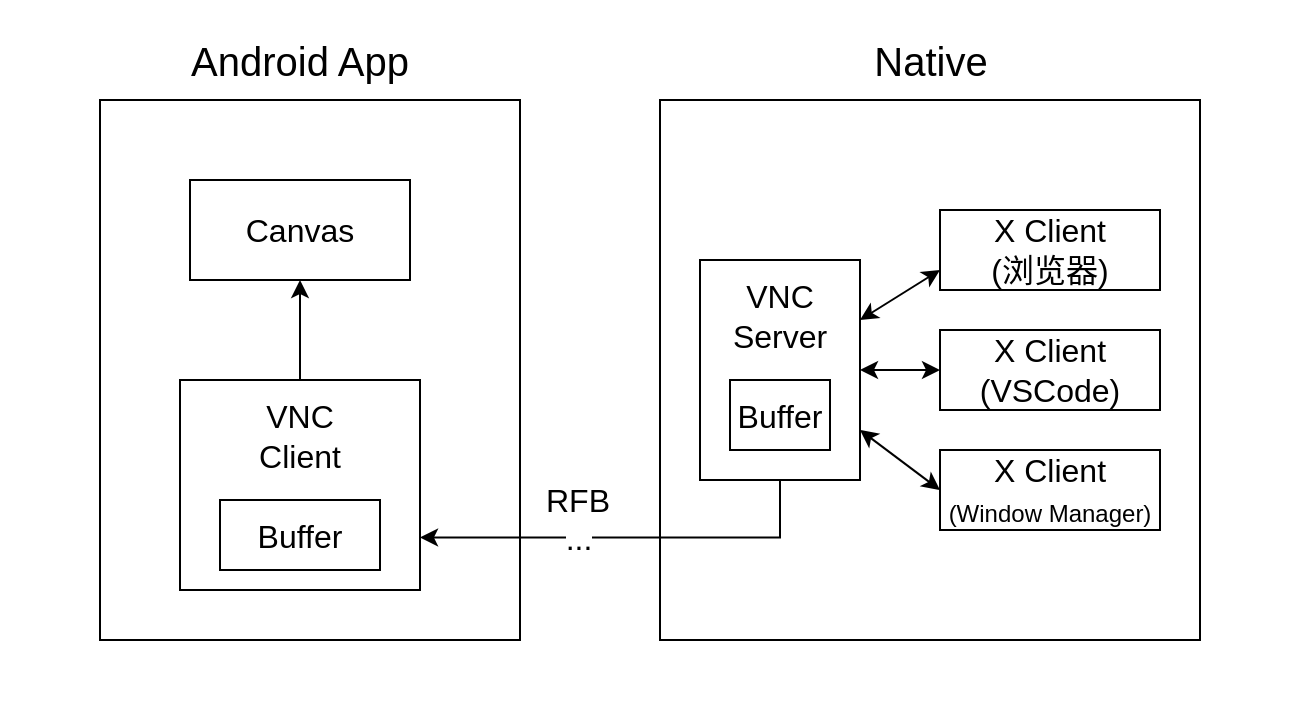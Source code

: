 <mxfile version="14.5.1" type="device"><diagram id="wrD-Q9_OP9PG1Dqzf-RR" name="第 1 页"><mxGraphModel dx="1106" dy="795" grid="1" gridSize="10" guides="1" tooltips="1" connect="1" arrows="1" fold="1" page="1" pageScale="1" pageWidth="1169" pageHeight="827" math="0" shadow="0"><root><mxCell id="0"/><mxCell id="1" parent="0"/><mxCell id="Do0zKLjzMRvfoXYwxuN3-30" value="" style="rounded=0;whiteSpace=wrap;html=1;fontSize=16;strokeColor=none;" vertex="1" parent="1"><mxGeometry x="270" y="40" width="650" height="360" as="geometry"/></mxCell><mxCell id="Do0zKLjzMRvfoXYwxuN3-2" value="" style="rounded=0;whiteSpace=wrap;html=1;" vertex="1" parent="1"><mxGeometry x="320" y="90" width="210" height="270" as="geometry"/></mxCell><mxCell id="Do0zKLjzMRvfoXYwxuN3-3" value="" style="rounded=0;whiteSpace=wrap;html=1;" vertex="1" parent="1"><mxGeometry x="600" y="90" width="270" height="270" as="geometry"/></mxCell><mxCell id="Do0zKLjzMRvfoXYwxuN3-4" value="Android App" style="text;html=1;strokeColor=none;fillColor=none;align=center;verticalAlign=middle;whiteSpace=wrap;rounded=0;fontSize=20;" vertex="1" parent="1"><mxGeometry x="350" y="60" width="140" height="20" as="geometry"/></mxCell><mxCell id="Do0zKLjzMRvfoXYwxuN3-5" value="Native" style="text;html=1;align=center;verticalAlign=middle;resizable=0;points=[];autosize=1;fontSize=20;" vertex="1" parent="1"><mxGeometry x="700" y="55" width="70" height="30" as="geometry"/></mxCell><mxCell id="Do0zKLjzMRvfoXYwxuN3-7" value="Canvas" style="rounded=0;whiteSpace=wrap;html=1;fontSize=16;" vertex="1" parent="1"><mxGeometry x="365" y="130" width="110" height="50" as="geometry"/></mxCell><mxCell id="Do0zKLjzMRvfoXYwxuN3-9" value="X Client&lt;br style=&quot;font-size: 16px;&quot;&gt;(浏览器)" style="rounded=0;whiteSpace=wrap;html=1;fontSize=16;" vertex="1" parent="1"><mxGeometry x="740" y="145" width="110" height="40" as="geometry"/></mxCell><mxCell id="Do0zKLjzMRvfoXYwxuN3-10" value="X Client&lt;br style=&quot;font-size: 16px;&quot;&gt;(VSCode)" style="rounded=0;whiteSpace=wrap;html=1;fontSize=16;" vertex="1" parent="1"><mxGeometry x="740" y="205" width="110" height="40" as="geometry"/></mxCell><mxCell id="Do0zKLjzMRvfoXYwxuN3-11" value="X Client&lt;br style=&quot;font-size: 16px&quot;&gt;&lt;font style=&quot;font-size: 12px&quot;&gt;(Window Manager)&lt;/font&gt;" style="rounded=0;whiteSpace=wrap;html=1;fontSize=16;" vertex="1" parent="1"><mxGeometry x="740" y="265" width="110" height="40" as="geometry"/></mxCell><mxCell id="Do0zKLjzMRvfoXYwxuN3-19" style="edgeStyle=none;rounded=0;orthogonalLoop=1;jettySize=auto;html=1;entryX=0;entryY=0.75;entryDx=0;entryDy=0;startArrow=classic;startFill=1;fontSize=16;" edge="1" parent="1" source="Do0zKLjzMRvfoXYwxuN3-17" target="Do0zKLjzMRvfoXYwxuN3-9"><mxGeometry relative="1" as="geometry"/></mxCell><mxCell id="Do0zKLjzMRvfoXYwxuN3-20" style="edgeStyle=none;rounded=0;orthogonalLoop=1;jettySize=auto;html=1;entryX=0;entryY=0.5;entryDx=0;entryDy=0;startArrow=classic;startFill=1;fontSize=16;" edge="1" parent="1" source="Do0zKLjzMRvfoXYwxuN3-17" target="Do0zKLjzMRvfoXYwxuN3-10"><mxGeometry relative="1" as="geometry"/></mxCell><mxCell id="Do0zKLjzMRvfoXYwxuN3-24" style="edgeStyle=none;rounded=0;orthogonalLoop=1;jettySize=auto;html=1;entryX=0;entryY=0.5;entryDx=0;entryDy=0;startArrow=classic;startFill=1;fontSize=16;" edge="1" parent="1" source="Do0zKLjzMRvfoXYwxuN3-17" target="Do0zKLjzMRvfoXYwxuN3-11"><mxGeometry relative="1" as="geometry"/></mxCell><mxCell id="Do0zKLjzMRvfoXYwxuN3-38" style="edgeStyle=orthogonalEdgeStyle;rounded=0;orthogonalLoop=1;jettySize=auto;html=1;entryX=1;entryY=0.75;entryDx=0;entryDy=0;startArrow=none;startFill=0;fontSize=16;" edge="1" parent="1" source="Do0zKLjzMRvfoXYwxuN3-17" target="Do0zKLjzMRvfoXYwxuN3-35"><mxGeometry relative="1" as="geometry"><Array as="points"><mxPoint x="660" y="309"/></Array></mxGeometry></mxCell><mxCell id="Do0zKLjzMRvfoXYwxuN3-39" value="..." style="edgeLabel;html=1;align=center;verticalAlign=middle;resizable=0;points=[];fontSize=16;" vertex="1" connectable="0" parent="Do0zKLjzMRvfoXYwxuN3-38"><mxGeometry x="0.243" relative="1" as="geometry"><mxPoint as="offset"/></mxGeometry></mxCell><mxCell id="Do0zKLjzMRvfoXYwxuN3-17" value="" style="rounded=0;whiteSpace=wrap;html=1;fontSize=16;" vertex="1" parent="1"><mxGeometry x="620" y="170" width="80" height="110" as="geometry"/></mxCell><mxCell id="Do0zKLjzMRvfoXYwxuN3-33" value="VNC Server" style="text;html=1;strokeColor=none;fillColor=none;align=center;verticalAlign=middle;whiteSpace=wrap;rounded=0;fontSize=16;" vertex="1" parent="1"><mxGeometry x="635" y="180" width="50" height="35" as="geometry"/></mxCell><mxCell id="Do0zKLjzMRvfoXYwxuN3-34" value="Buffer" style="rounded=0;whiteSpace=wrap;html=1;fontSize=16;" vertex="1" parent="1"><mxGeometry x="635" y="230" width="50" height="35" as="geometry"/></mxCell><mxCell id="Do0zKLjzMRvfoXYwxuN3-43" style="edgeStyle=orthogonalEdgeStyle;rounded=0;orthogonalLoop=1;jettySize=auto;html=1;startArrow=none;startFill=0;fontSize=16;" edge="1" parent="1" source="Do0zKLjzMRvfoXYwxuN3-35" target="Do0zKLjzMRvfoXYwxuN3-7"><mxGeometry relative="1" as="geometry"/></mxCell><mxCell id="Do0zKLjzMRvfoXYwxuN3-35" value="" style="rounded=0;whiteSpace=wrap;html=1;fontSize=16;" vertex="1" parent="1"><mxGeometry x="360" y="230" width="120" height="105" as="geometry"/></mxCell><mxCell id="Do0zKLjzMRvfoXYwxuN3-36" value="VNC Client" style="text;html=1;strokeColor=none;fillColor=none;align=center;verticalAlign=middle;whiteSpace=wrap;rounded=0;fontSize=16;" vertex="1" parent="1"><mxGeometry x="380" y="240" width="80" height="35" as="geometry"/></mxCell><mxCell id="Do0zKLjzMRvfoXYwxuN3-37" value="Buffer" style="rounded=0;whiteSpace=wrap;html=1;fontSize=16;" vertex="1" parent="1"><mxGeometry x="380" y="290" width="80" height="35" as="geometry"/></mxCell><mxCell id="Do0zKLjzMRvfoXYwxuN3-40" value="RFB" style="text;html=1;strokeColor=none;fillColor=none;align=center;verticalAlign=middle;whiteSpace=wrap;rounded=0;fontSize=16;" vertex="1" parent="1"><mxGeometry x="539" y="280" width="40" height="20" as="geometry"/></mxCell></root></mxGraphModel></diagram></mxfile>